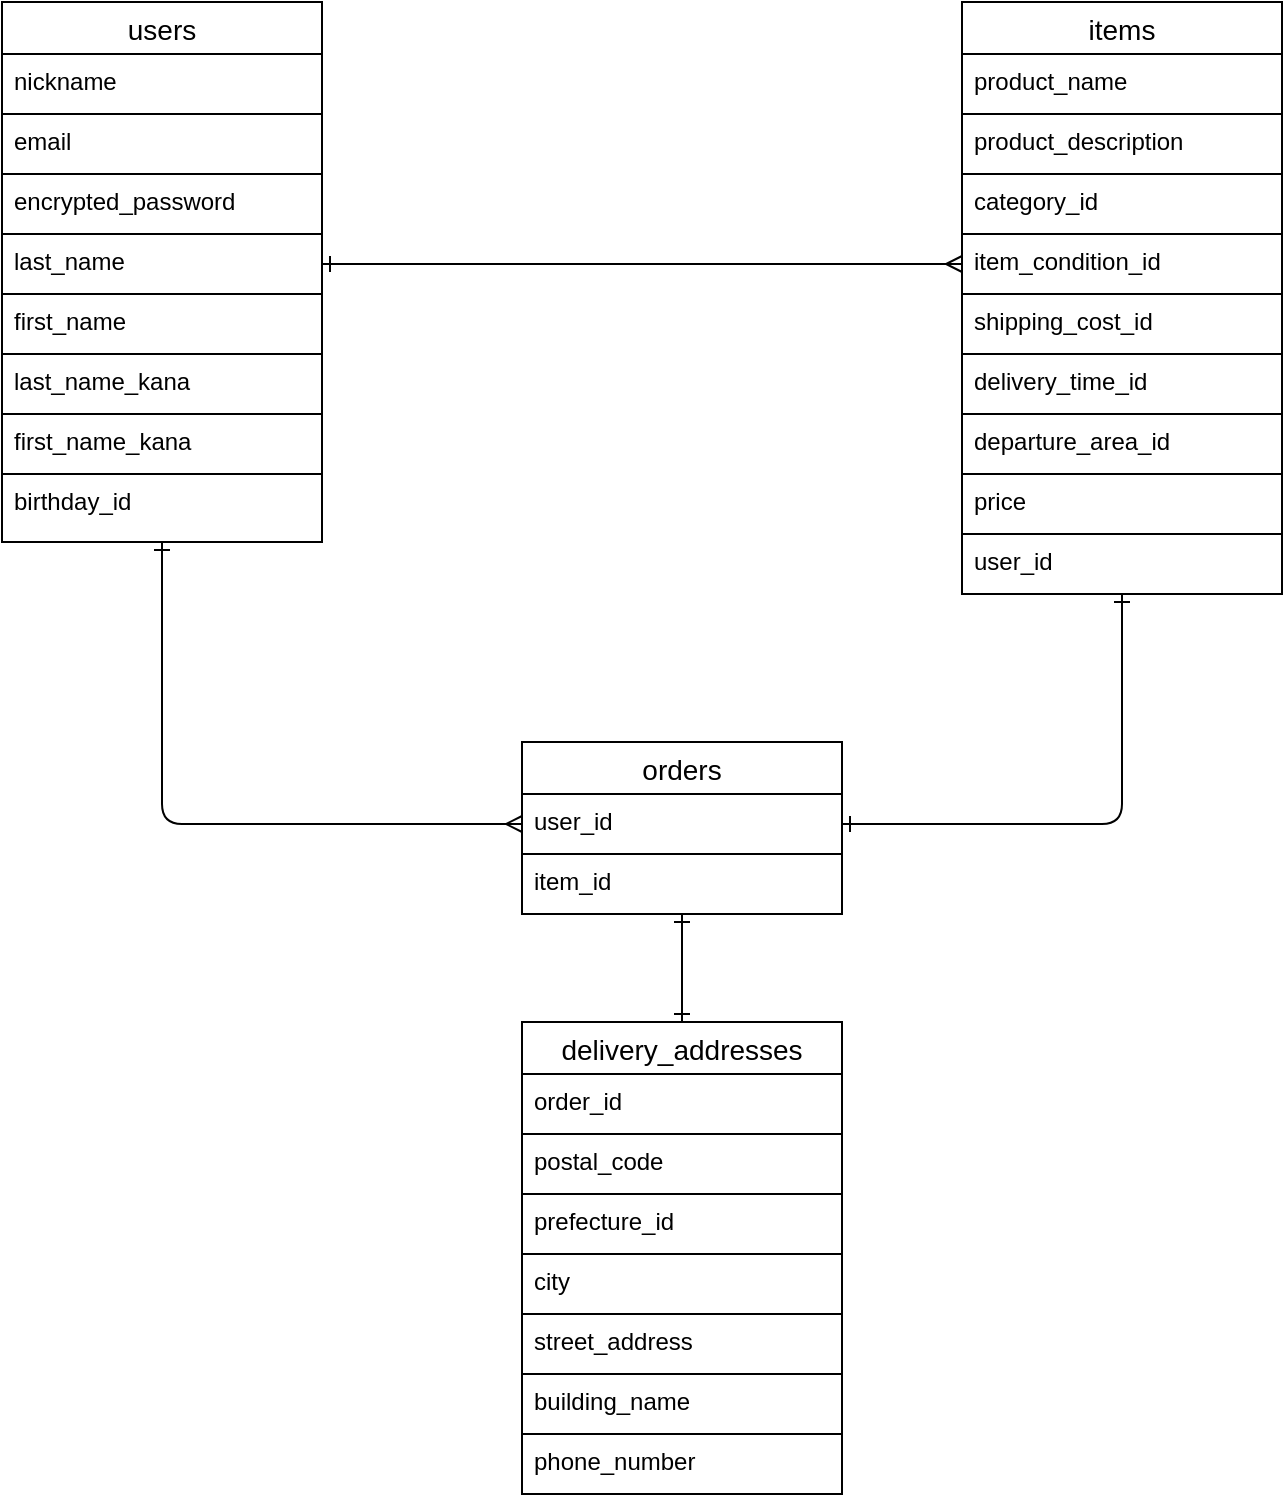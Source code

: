 <mxfile>
    <diagram id="PV2sVgIM7Qp42hRVFGMZ" name="ページ1">
        <mxGraphModel dx="1109" dy="736" grid="1" gridSize="10" guides="1" tooltips="1" connect="1" arrows="1" fold="1" page="1" pageScale="1" pageWidth="827" pageHeight="1169" math="0" shadow="0">
            <root>
                <mxCell id="0"/>
                <mxCell id="1" parent="0"/>
                <mxCell id="110" value="users" style="swimlane;fontStyle=0;childLayout=stackLayout;horizontal=1;startSize=26;horizontalStack=0;resizeParent=1;resizeParentMax=0;resizeLast=0;collapsible=1;marginBottom=0;align=center;fontSize=14;" parent="1" vertex="1">
                    <mxGeometry x="40" y="120" width="160" height="270" as="geometry"/>
                </mxCell>
                <mxCell id="111" value="nickname" style="text;strokeColor=none;fillColor=none;spacingLeft=4;spacingRight=4;overflow=hidden;rotatable=0;points=[[0,0.5],[1,0.5]];portConstraint=eastwest;fontSize=12;" parent="110" vertex="1">
                    <mxGeometry y="26" width="160" height="30" as="geometry"/>
                </mxCell>
                <mxCell id="112" value="email " style="text;strokeColor=default;fillColor=none;spacingLeft=4;spacingRight=4;overflow=hidden;rotatable=0;points=[[0,0.5],[1,0.5]];portConstraint=eastwest;fontSize=12;" parent="110" vertex="1">
                    <mxGeometry y="56" width="160" height="30" as="geometry"/>
                </mxCell>
                <mxCell id="115" value="encrypted_password" style="text;strokeColor=default;fillColor=none;spacingLeft=4;spacingRight=4;overflow=hidden;rotatable=0;points=[[0,0.5],[1,0.5]];portConstraint=eastwest;fontSize=12;labelBorderColor=none;" parent="110" vertex="1">
                    <mxGeometry y="86" width="160" height="30" as="geometry"/>
                </mxCell>
                <mxCell id="116" value="last_name" style="text;strokeColor=default;fillColor=none;spacingLeft=4;spacingRight=4;overflow=hidden;rotatable=0;points=[[0,0.5],[1,0.5]];portConstraint=eastwest;fontSize=12;" parent="110" vertex="1">
                    <mxGeometry y="116" width="160" height="30" as="geometry"/>
                </mxCell>
                <mxCell id="135" value="first_name" style="text;strokeColor=default;fillColor=none;spacingLeft=4;spacingRight=4;overflow=hidden;rotatable=0;points=[[0,0.5],[1,0.5]];portConstraint=eastwest;fontSize=12;" parent="110" vertex="1">
                    <mxGeometry y="146" width="160" height="30" as="geometry"/>
                </mxCell>
                <mxCell id="138" value="last_name_kana" style="text;strokeColor=default;fillColor=none;spacingLeft=4;spacingRight=4;overflow=hidden;rotatable=0;points=[[0,0.5],[1,0.5]];portConstraint=eastwest;fontSize=12;" parent="110" vertex="1">
                    <mxGeometry y="176" width="160" height="30" as="geometry"/>
                </mxCell>
                <mxCell id="139" value="first_name_kana" style="text;strokeColor=none;fillColor=none;spacingLeft=4;spacingRight=4;overflow=hidden;rotatable=0;points=[[0,0.5],[1,0.5]];portConstraint=eastwest;fontSize=12;" parent="110" vertex="1">
                    <mxGeometry y="206" width="160" height="30" as="geometry"/>
                </mxCell>
                <mxCell id="159" value="birthday_id" style="text;strokeColor=default;fillColor=none;spacingLeft=4;spacingRight=4;overflow=hidden;rotatable=0;points=[[0,0.5],[1,0.5]];portConstraint=eastwest;fontSize=12;glass=1;labelBorderColor=none;" parent="110" vertex="1">
                    <mxGeometry y="236" width="160" height="34" as="geometry"/>
                </mxCell>
                <mxCell id="156" style="edgeStyle=none;html=1;startArrow=ERone;startFill=0;endArrow=ERone;endFill=0;entryX=1;entryY=0.5;entryDx=0;entryDy=0;" parent="1" source="117" target="163" edge="1">
                    <mxGeometry relative="1" as="geometry">
                        <mxPoint x="610" y="520" as="targetPoint"/>
                        <Array as="points">
                            <mxPoint x="600" y="531"/>
                        </Array>
                    </mxGeometry>
                </mxCell>
                <mxCell id="117" value="items" style="swimlane;fontStyle=0;childLayout=stackLayout;horizontal=1;startSize=26;horizontalStack=0;resizeParent=1;resizeParentMax=0;resizeLast=0;collapsible=1;marginBottom=0;align=center;fontSize=14;" parent="1" vertex="1">
                    <mxGeometry x="520" y="120" width="160" height="296" as="geometry"/>
                </mxCell>
                <mxCell id="118" value="product_name" style="text;strokeColor=default;fillColor=none;spacingLeft=4;spacingRight=4;overflow=hidden;rotatable=0;points=[[0,0.5],[1,0.5]];portConstraint=eastwest;fontSize=12;" parent="117" vertex="1">
                    <mxGeometry y="26" width="160" height="30" as="geometry"/>
                </mxCell>
                <mxCell id="119" value="product_description" style="text;strokeColor=default;fillColor=none;spacingLeft=4;spacingRight=4;overflow=hidden;rotatable=0;points=[[0,0.5],[1,0.5]];portConstraint=eastwest;fontSize=12;" parent="117" vertex="1">
                    <mxGeometry y="56" width="160" height="30" as="geometry"/>
                </mxCell>
                <mxCell id="170" value="category_id" style="text;strokeColor=default;fillColor=none;spacingLeft=4;spacingRight=4;overflow=hidden;rotatable=0;points=[[0,0.5],[1,0.5]];portConstraint=eastwest;fontSize=12;glass=1;labelBorderColor=none;" parent="117" vertex="1">
                    <mxGeometry y="86" width="160" height="30" as="geometry"/>
                </mxCell>
                <mxCell id="171" value="item_condition_id" style="text;strokeColor=default;fillColor=none;spacingLeft=4;spacingRight=4;overflow=hidden;rotatable=0;points=[[0,0.5],[1,0.5]];portConstraint=eastwest;fontSize=12;glass=1;labelBorderColor=none;" parent="117" vertex="1">
                    <mxGeometry y="116" width="160" height="30" as="geometry"/>
                </mxCell>
                <mxCell id="172" value="shipping_cost_id" style="text;strokeColor=default;fillColor=none;spacingLeft=4;spacingRight=4;overflow=hidden;rotatable=0;points=[[0,0.5],[1,0.5]];portConstraint=eastwest;fontSize=12;glass=1;labelBorderColor=none;" parent="117" vertex="1">
                    <mxGeometry y="146" width="160" height="30" as="geometry"/>
                </mxCell>
                <mxCell id="174" value=" delivery_time_id" style="text;strokeColor=default;fillColor=none;spacingLeft=4;spacingRight=4;overflow=hidden;rotatable=0;points=[[0,0.5],[1,0.5]];portConstraint=eastwest;fontSize=12;glass=1;labelBorderColor=none;" parent="117" vertex="1">
                    <mxGeometry y="176" width="160" height="30" as="geometry"/>
                </mxCell>
                <mxCell id="173" value="departure_area_id" style="text;strokeColor=none;fillColor=none;spacingLeft=4;spacingRight=4;overflow=hidden;rotatable=0;points=[[0,0.5],[1,0.5]];portConstraint=eastwest;fontSize=12;glass=1;labelBorderColor=none;" parent="117" vertex="1">
                    <mxGeometry y="206" width="160" height="30" as="geometry"/>
                </mxCell>
                <mxCell id="120" value="price" style="text;strokeColor=default;fillColor=none;spacingLeft=4;spacingRight=4;overflow=hidden;rotatable=0;points=[[0,0.5],[1,0.5]];portConstraint=eastwest;fontSize=12;" parent="117" vertex="1">
                    <mxGeometry y="236" width="160" height="30" as="geometry"/>
                </mxCell>
                <mxCell id="140" value="user_id " style="text;strokeColor=none;fillColor=none;spacingLeft=4;spacingRight=4;overflow=hidden;rotatable=0;points=[[0,0.5],[1,0.5]];portConstraint=eastwest;fontSize=12;" parent="117" vertex="1">
                    <mxGeometry y="266" width="160" height="30" as="geometry"/>
                </mxCell>
                <mxCell id="175" style="edgeStyle=none;html=1;exitX=0.5;exitY=0;exitDx=0;exitDy=0;startArrow=ERone;startFill=0;endArrow=ERone;endFill=0;" parent="1" source="141" target="164" edge="1">
                    <mxGeometry relative="1" as="geometry"/>
                </mxCell>
                <mxCell id="141" value="delivery_addresses" style="swimlane;fontStyle=0;childLayout=stackLayout;horizontal=1;startSize=26;horizontalStack=0;resizeParent=1;resizeParentMax=0;resizeLast=0;collapsible=1;marginBottom=0;align=center;fontSize=14;" parent="1" vertex="1">
                    <mxGeometry x="300" y="630" width="160" height="236" as="geometry"/>
                </mxCell>
                <mxCell id="142" value="order_id" style="text;strokeColor=default;fillColor=none;spacingLeft=4;spacingRight=4;overflow=hidden;rotatable=0;points=[[0,0.5],[1,0.5]];portConstraint=eastwest;fontSize=12;" parent="141" vertex="1">
                    <mxGeometry y="26" width="160" height="30" as="geometry"/>
                </mxCell>
                <mxCell id="143" value="postal_code" style="text;strokeColor=default;fillColor=none;spacingLeft=4;spacingRight=4;overflow=hidden;rotatable=0;points=[[0,0.5],[1,0.5]];portConstraint=eastwest;fontSize=12;" parent="141" vertex="1">
                    <mxGeometry y="56" width="160" height="30" as="geometry"/>
                </mxCell>
                <mxCell id="176" value=" prefecture_id" style="text;strokeColor=none;fillColor=none;spacingLeft=4;spacingRight=4;overflow=hidden;rotatable=0;points=[[0,0.5],[1,0.5]];portConstraint=eastwest;fontSize=12;" vertex="1" parent="141">
                    <mxGeometry y="86" width="160" height="30" as="geometry"/>
                </mxCell>
                <mxCell id="144" value="city" style="text;strokeColor=default;fillColor=none;spacingLeft=4;spacingRight=4;overflow=hidden;rotatable=0;points=[[0,0.5],[1,0.5]];portConstraint=eastwest;fontSize=12;" parent="141" vertex="1">
                    <mxGeometry y="116" width="160" height="30" as="geometry"/>
                </mxCell>
                <mxCell id="145" value="street_address" style="text;strokeColor=default;fillColor=none;spacingLeft=4;spacingRight=4;overflow=hidden;rotatable=0;points=[[0,0.5],[1,0.5]];portConstraint=eastwest;fontSize=12;" parent="141" vertex="1">
                    <mxGeometry y="146" width="160" height="30" as="geometry"/>
                </mxCell>
                <mxCell id="146" value="building_name" style="text;strokeColor=default;fillColor=none;spacingLeft=4;spacingRight=4;overflow=hidden;rotatable=0;points=[[0,0.5],[1,0.5]];portConstraint=eastwest;fontSize=12;glass=1;" parent="141" vertex="1">
                    <mxGeometry y="176" width="160" height="30" as="geometry"/>
                </mxCell>
                <mxCell id="147" value="phone_number" style="text;strokeColor=none;fillColor=none;spacingLeft=4;spacingRight=4;overflow=hidden;rotatable=0;points=[[0,0.5],[1,0.5]];portConstraint=eastwest;fontSize=12;" parent="141" vertex="1">
                    <mxGeometry y="206" width="160" height="30" as="geometry"/>
                </mxCell>
                <mxCell id="150" style="edgeStyle=none;html=1;endArrow=ERmany;endFill=0;startArrow=ERone;startFill=0;exitX=1;exitY=0.5;exitDx=0;exitDy=0;entryX=0;entryY=0.5;entryDx=0;entryDy=0;" parent="1" source="116" target="171" edge="1">
                    <mxGeometry relative="1" as="geometry">
                        <mxPoint x="210" y="250" as="sourcePoint"/>
                        <mxPoint x="520" y="250" as="targetPoint"/>
                    </mxGeometry>
                </mxCell>
                <mxCell id="157" style="edgeStyle=none;html=1;startArrow=ERmany;startFill=0;endArrow=ERone;endFill=0;exitX=0;exitY=0.5;exitDx=0;exitDy=0;" parent="1" source="163" edge="1">
                    <mxGeometry relative="1" as="geometry">
                        <mxPoint x="120" y="390" as="targetPoint"/>
                        <mxPoint x="290" y="531" as="sourcePoint"/>
                        <Array as="points">
                            <mxPoint x="120" y="531"/>
                        </Array>
                    </mxGeometry>
                </mxCell>
                <mxCell id="162" value="orders" style="swimlane;fontStyle=0;childLayout=stackLayout;horizontal=1;startSize=26;horizontalStack=0;resizeParent=1;resizeParentMax=0;resizeLast=0;collapsible=1;marginBottom=0;align=center;fontSize=14;" parent="1" vertex="1">
                    <mxGeometry x="300" y="490" width="160" height="86" as="geometry"/>
                </mxCell>
                <mxCell id="163" value="user_id" style="text;strokeColor=default;fillColor=none;spacingLeft=4;spacingRight=4;overflow=hidden;rotatable=0;points=[[0,0.5],[1,0.5]];portConstraint=eastwest;fontSize=12;" parent="162" vertex="1">
                    <mxGeometry y="26" width="160" height="30" as="geometry"/>
                </mxCell>
                <mxCell id="164" value="item_id" style="text;strokeColor=none;fillColor=none;spacingLeft=4;spacingRight=4;overflow=hidden;rotatable=0;points=[[0,0.5],[1,0.5]];portConstraint=eastwest;fontSize=12;glass=1;labelBorderColor=none;" parent="162" vertex="1">
                    <mxGeometry y="56" width="160" height="30" as="geometry"/>
                </mxCell>
            </root>
        </mxGraphModel>
    </diagram>
</mxfile>